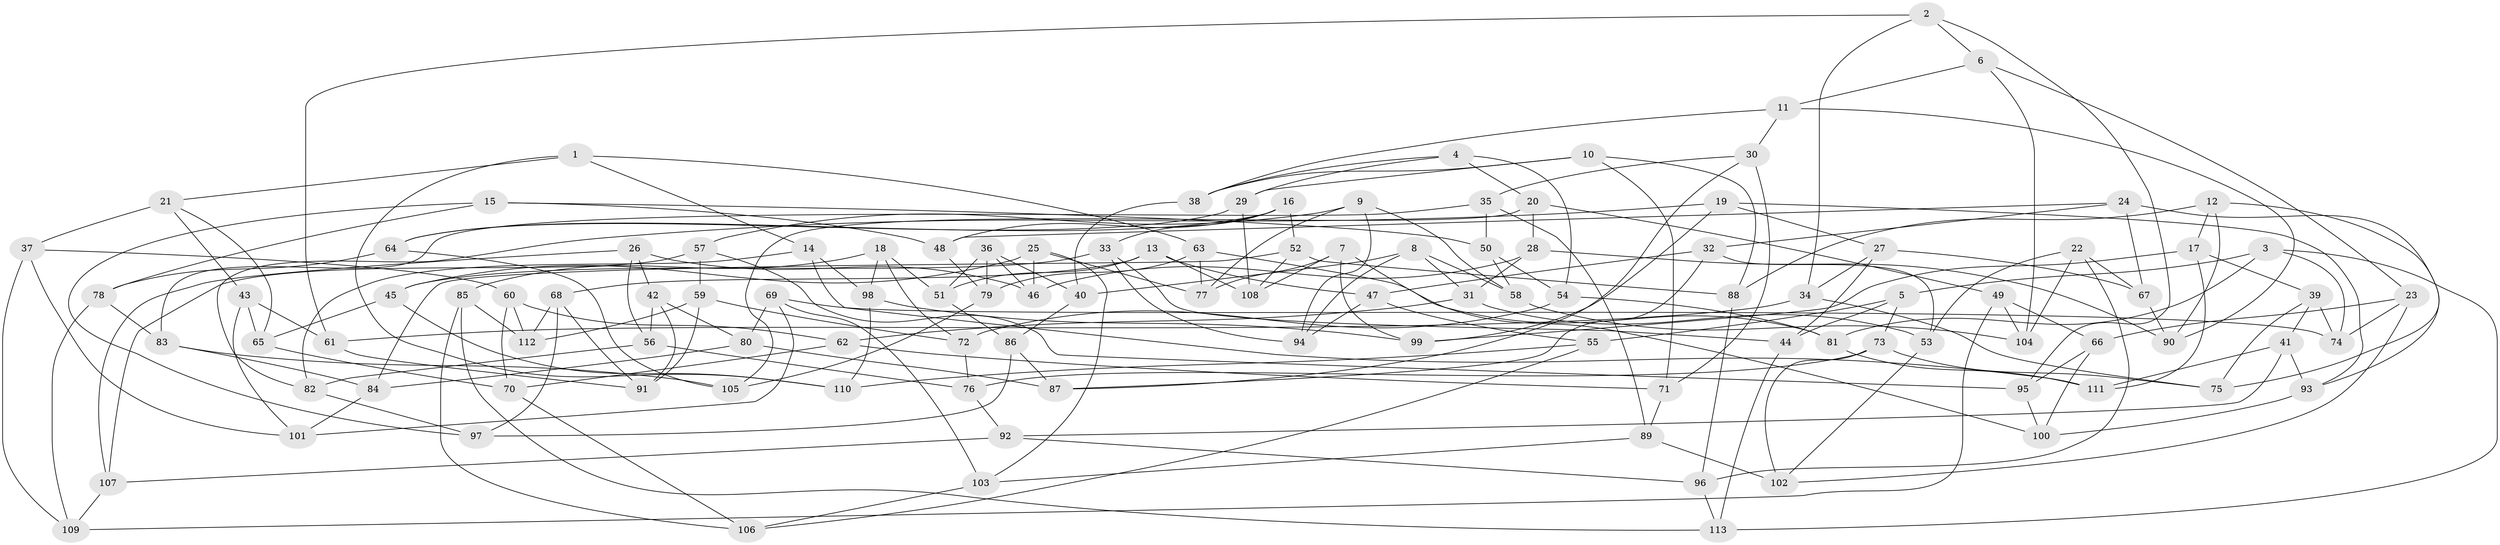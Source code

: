// Generated by graph-tools (version 1.1) at 2025/11/02/27/25 16:11:48]
// undirected, 113 vertices, 226 edges
graph export_dot {
graph [start="1"]
  node [color=gray90,style=filled];
  1;
  2;
  3;
  4;
  5;
  6;
  7;
  8;
  9;
  10;
  11;
  12;
  13;
  14;
  15;
  16;
  17;
  18;
  19;
  20;
  21;
  22;
  23;
  24;
  25;
  26;
  27;
  28;
  29;
  30;
  31;
  32;
  33;
  34;
  35;
  36;
  37;
  38;
  39;
  40;
  41;
  42;
  43;
  44;
  45;
  46;
  47;
  48;
  49;
  50;
  51;
  52;
  53;
  54;
  55;
  56;
  57;
  58;
  59;
  60;
  61;
  62;
  63;
  64;
  65;
  66;
  67;
  68;
  69;
  70;
  71;
  72;
  73;
  74;
  75;
  76;
  77;
  78;
  79;
  80;
  81;
  82;
  83;
  84;
  85;
  86;
  87;
  88;
  89;
  90;
  91;
  92;
  93;
  94;
  95;
  96;
  97;
  98;
  99;
  100;
  101;
  102;
  103;
  104;
  105;
  106;
  107;
  108;
  109;
  110;
  111;
  112;
  113;
  1 -- 14;
  1 -- 110;
  1 -- 63;
  1 -- 21;
  2 -- 34;
  2 -- 61;
  2 -- 6;
  2 -- 95;
  3 -- 81;
  3 -- 74;
  3 -- 113;
  3 -- 5;
  4 -- 38;
  4 -- 29;
  4 -- 54;
  4 -- 20;
  5 -- 44;
  5 -- 73;
  5 -- 55;
  6 -- 11;
  6 -- 23;
  6 -- 104;
  7 -- 108;
  7 -- 100;
  7 -- 99;
  7 -- 77;
  8 -- 31;
  8 -- 40;
  8 -- 58;
  8 -- 94;
  9 -- 94;
  9 -- 77;
  9 -- 57;
  9 -- 58;
  10 -- 29;
  10 -- 38;
  10 -- 88;
  10 -- 71;
  11 -- 90;
  11 -- 30;
  11 -- 38;
  12 -- 90;
  12 -- 75;
  12 -- 17;
  12 -- 88;
  13 -- 108;
  13 -- 68;
  13 -- 47;
  13 -- 51;
  14 -- 82;
  14 -- 111;
  14 -- 98;
  15 -- 50;
  15 -- 97;
  15 -- 78;
  15 -- 48;
  16 -- 64;
  16 -- 33;
  16 -- 52;
  16 -- 48;
  17 -- 39;
  17 -- 111;
  17 -- 99;
  18 -- 51;
  18 -- 85;
  18 -- 98;
  18 -- 72;
  19 -- 99;
  19 -- 93;
  19 -- 27;
  19 -- 82;
  20 -- 28;
  20 -- 49;
  20 -- 105;
  21 -- 43;
  21 -- 37;
  21 -- 65;
  22 -- 53;
  22 -- 96;
  22 -- 104;
  22 -- 67;
  23 -- 74;
  23 -- 102;
  23 -- 66;
  24 -- 67;
  24 -- 48;
  24 -- 32;
  24 -- 93;
  25 -- 46;
  25 -- 77;
  25 -- 45;
  25 -- 103;
  26 -- 46;
  26 -- 56;
  26 -- 42;
  26 -- 107;
  27 -- 67;
  27 -- 34;
  27 -- 44;
  28 -- 46;
  28 -- 31;
  28 -- 90;
  29 -- 64;
  29 -- 108;
  30 -- 71;
  30 -- 87;
  30 -- 35;
  31 -- 53;
  31 -- 62;
  32 -- 87;
  32 -- 53;
  32 -- 47;
  33 -- 44;
  33 -- 94;
  33 -- 45;
  34 -- 61;
  34 -- 75;
  35 -- 50;
  35 -- 83;
  35 -- 89;
  36 -- 40;
  36 -- 79;
  36 -- 46;
  36 -- 51;
  37 -- 60;
  37 -- 109;
  37 -- 101;
  38 -- 40;
  39 -- 75;
  39 -- 74;
  39 -- 41;
  40 -- 86;
  41 -- 111;
  41 -- 93;
  41 -- 92;
  42 -- 91;
  42 -- 56;
  42 -- 80;
  43 -- 61;
  43 -- 65;
  43 -- 101;
  44 -- 113;
  45 -- 65;
  45 -- 110;
  47 -- 55;
  47 -- 94;
  48 -- 79;
  49 -- 109;
  49 -- 104;
  49 -- 66;
  50 -- 58;
  50 -- 54;
  51 -- 86;
  52 -- 84;
  52 -- 88;
  52 -- 108;
  53 -- 102;
  54 -- 72;
  54 -- 81;
  55 -- 110;
  55 -- 106;
  56 -- 82;
  56 -- 76;
  57 -- 107;
  57 -- 95;
  57 -- 59;
  58 -- 104;
  59 -- 91;
  59 -- 72;
  59 -- 112;
  60 -- 112;
  60 -- 62;
  60 -- 70;
  61 -- 91;
  62 -- 71;
  62 -- 70;
  63 -- 79;
  63 -- 81;
  63 -- 77;
  64 -- 78;
  64 -- 105;
  65 -- 70;
  66 -- 100;
  66 -- 95;
  67 -- 90;
  68 -- 112;
  68 -- 91;
  68 -- 97;
  69 -- 101;
  69 -- 74;
  69 -- 80;
  69 -- 103;
  70 -- 106;
  71 -- 89;
  72 -- 76;
  73 -- 76;
  73 -- 75;
  73 -- 102;
  76 -- 92;
  78 -- 83;
  78 -- 109;
  79 -- 105;
  80 -- 87;
  80 -- 84;
  81 -- 111;
  82 -- 97;
  83 -- 105;
  83 -- 84;
  84 -- 101;
  85 -- 112;
  85 -- 106;
  85 -- 113;
  86 -- 87;
  86 -- 97;
  88 -- 96;
  89 -- 102;
  89 -- 103;
  92 -- 96;
  92 -- 107;
  93 -- 100;
  95 -- 100;
  96 -- 113;
  98 -- 99;
  98 -- 110;
  103 -- 106;
  107 -- 109;
}
